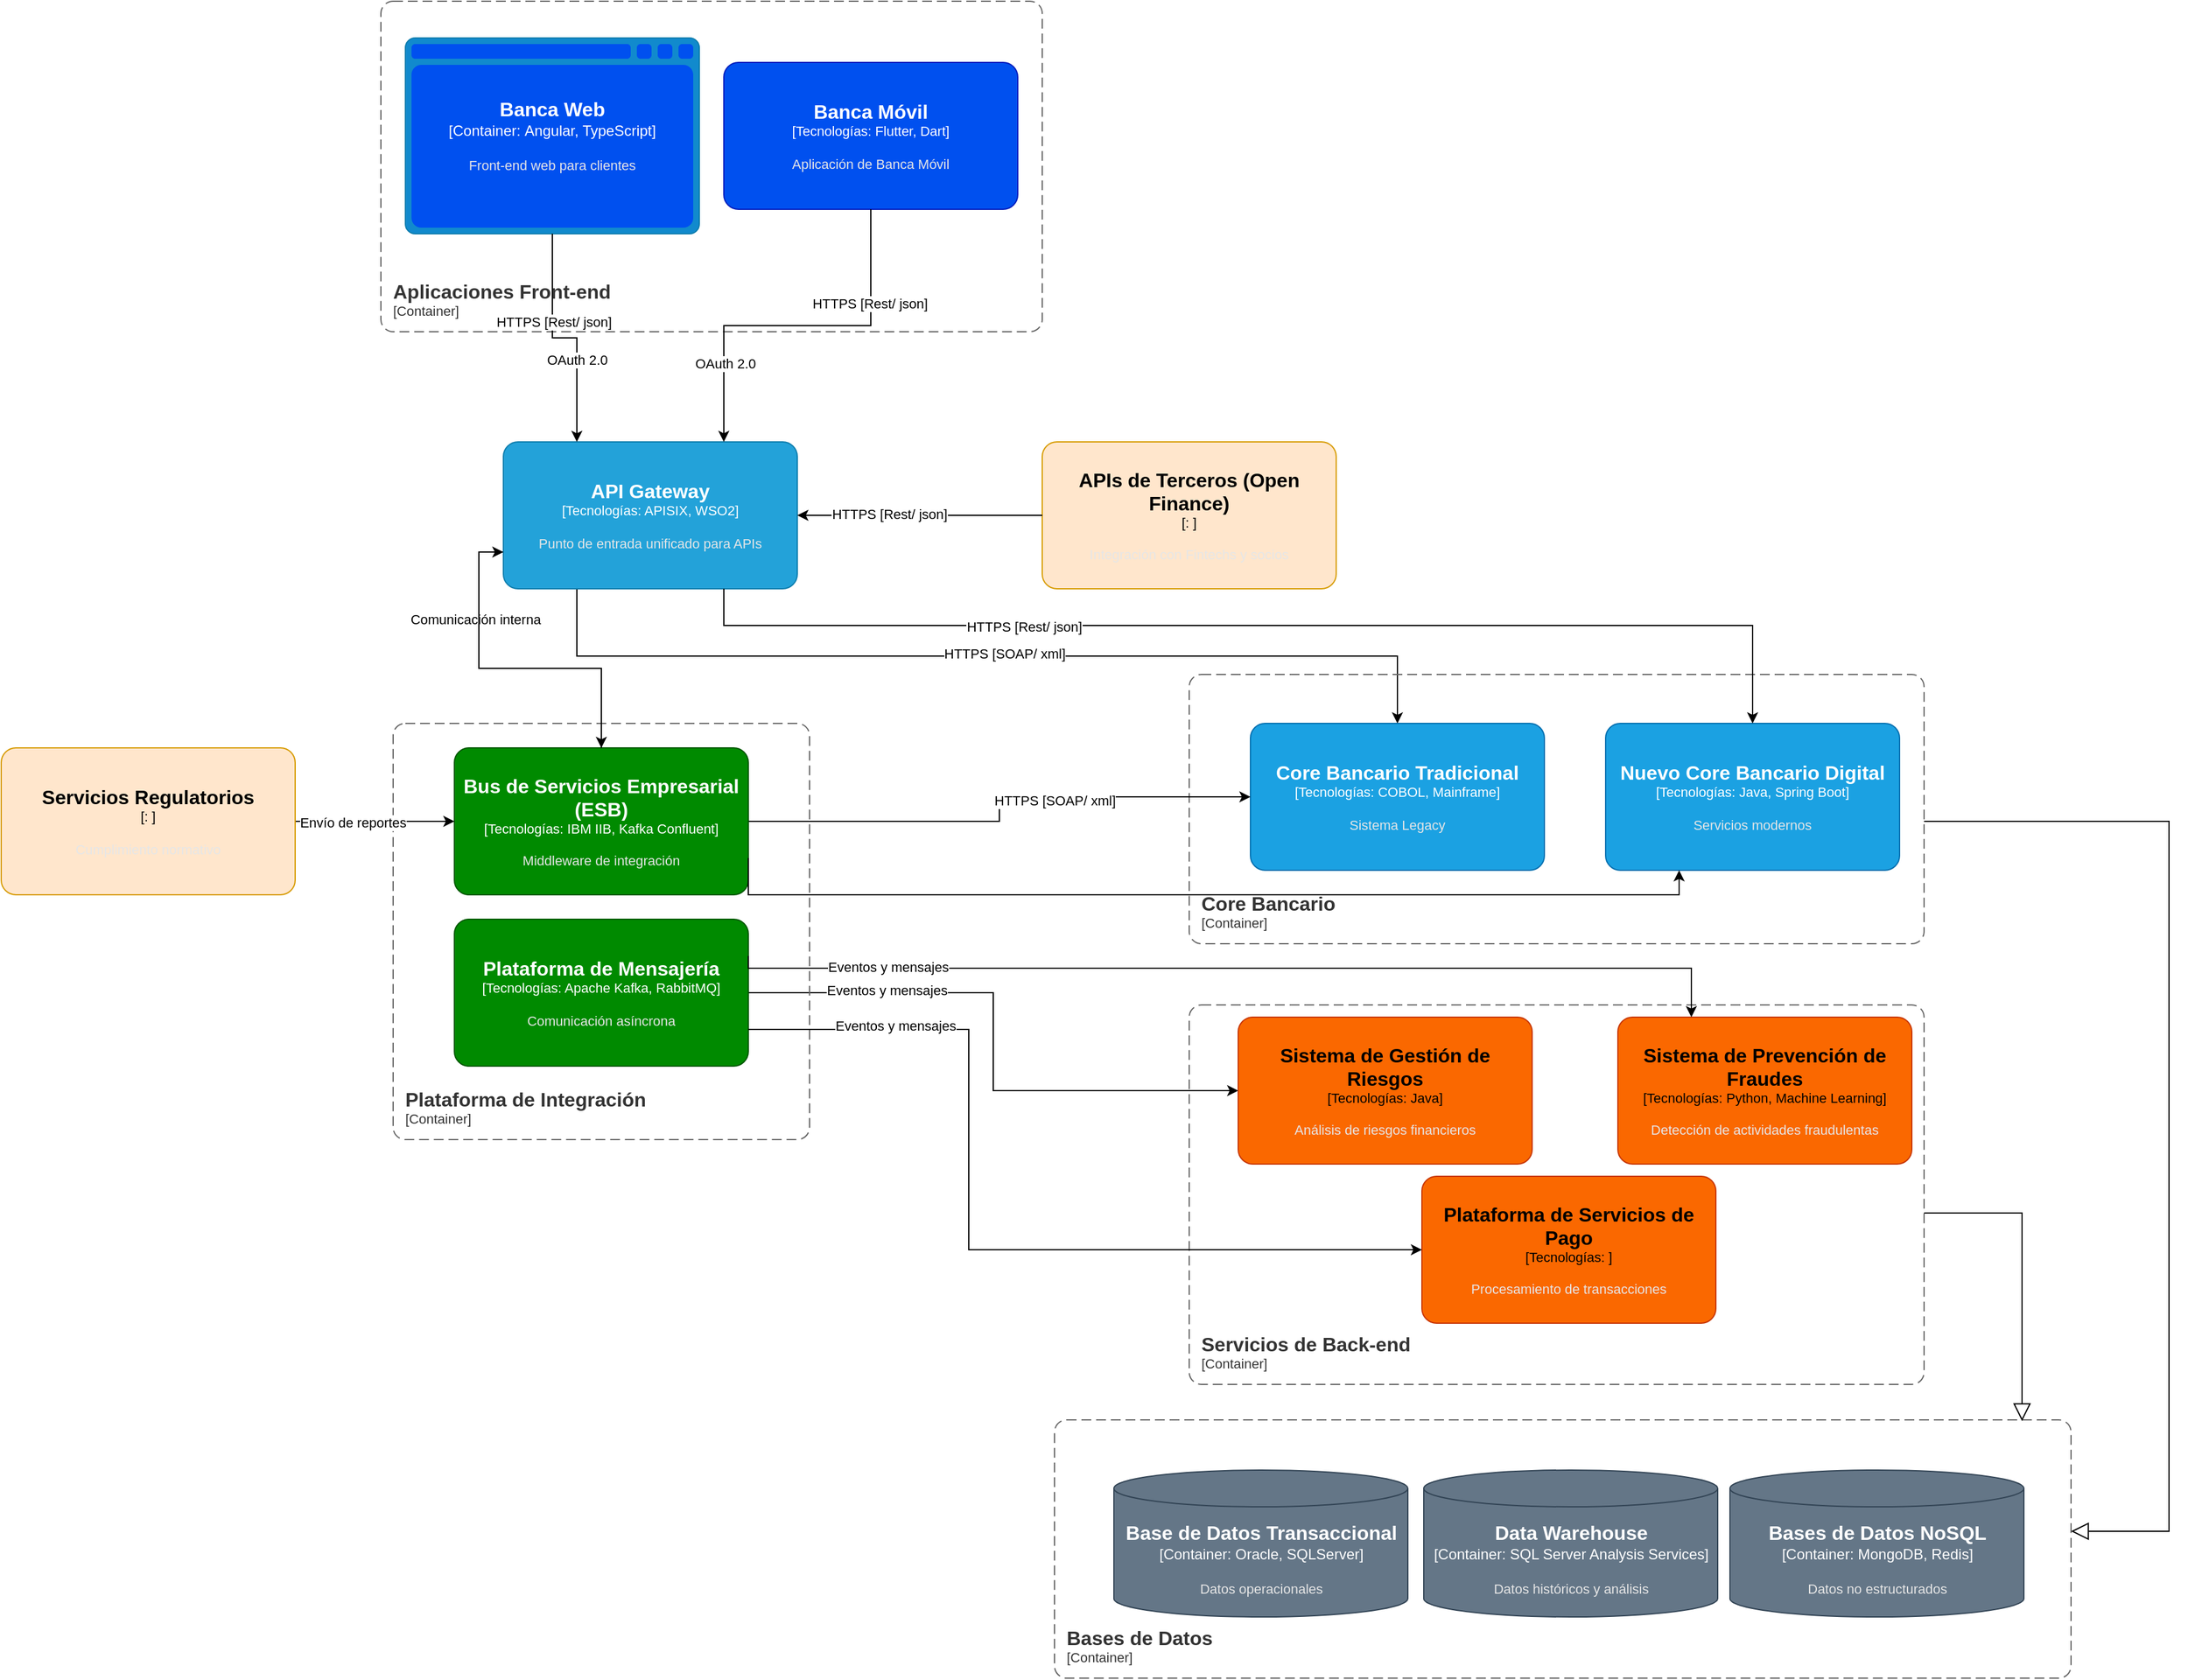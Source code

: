 <mxfile version="24.8.4">
  <diagram name="Página-1" id="cUPJt4c-NPS5_DZnxt7G">
    <mxGraphModel dx="2514" dy="868" grid="1" gridSize="10" guides="1" tooltips="1" connect="1" arrows="1" fold="1" page="1" pageScale="1" pageWidth="827" pageHeight="1169" math="0" shadow="0">
      <root>
        <mxCell id="0" />
        <mxCell id="1" parent="0" />
        <mxCell id="RnIWiN-fcMWvoxwbztWK-38" style="edgeStyle=orthogonalEdgeStyle;rounded=0;orthogonalLoop=1;jettySize=auto;html=1;exitX=0.25;exitY=1;exitDx=0;exitDy=0;exitPerimeter=0;" edge="1" parent="1" source="RnIWiN-fcMWvoxwbztWK-9" target="RnIWiN-fcMWvoxwbztWK-14">
          <mxGeometry relative="1" as="geometry" />
        </mxCell>
        <mxCell id="RnIWiN-fcMWvoxwbztWK-44" value="HTTPS [SOAP/ xml]" style="edgeLabel;html=1;align=center;verticalAlign=middle;resizable=0;points=[];" vertex="1" connectable="0" parent="RnIWiN-fcMWvoxwbztWK-38">
          <mxGeometry x="0.035" y="2" relative="1" as="geometry">
            <mxPoint as="offset" />
          </mxGeometry>
        </mxCell>
        <mxCell id="RnIWiN-fcMWvoxwbztWK-40" style="edgeStyle=orthogonalEdgeStyle;rounded=0;orthogonalLoop=1;jettySize=auto;html=1;exitX=0;exitY=0.75;exitDx=0;exitDy=0;exitPerimeter=0;" edge="1" parent="1" source="RnIWiN-fcMWvoxwbztWK-9" target="RnIWiN-fcMWvoxwbztWK-17">
          <mxGeometry relative="1" as="geometry" />
        </mxCell>
        <mxCell id="RnIWiN-fcMWvoxwbztWK-41" value="Comunicación interna" style="edgeLabel;html=1;align=center;verticalAlign=middle;resizable=0;points=[];" vertex="1" connectable="0" parent="RnIWiN-fcMWvoxwbztWK-40">
          <mxGeometry x="-0.465" y="-3" relative="1" as="geometry">
            <mxPoint as="offset" />
          </mxGeometry>
        </mxCell>
        <object placeholders="1" c4Name="API Gateway" c4Type="Tecnologías" c4Technology="APISIX, WSO2" c4Description="Punto de entrada unificado para APIs" label="&lt;font style=&quot;font-size: 16px&quot;&gt;&lt;b&gt;%c4Name%&lt;/b&gt;&lt;/font&gt;&lt;div&gt;[%c4Type%: %c4Technology%]&lt;/div&gt;&lt;br&gt;&lt;div&gt;&lt;font style=&quot;font-size: 11px&quot;&gt;&lt;font color=&quot;#E6E6E6&quot;&gt;%c4Description%&lt;/font&gt;&lt;/div&gt;" id="RnIWiN-fcMWvoxwbztWK-9">
          <mxCell style="rounded=1;whiteSpace=wrap;html=1;fontSize=11;labelBackgroundColor=none;fillColor=#23A2D9;fontColor=#ffffff;align=center;arcSize=10;strokeColor=#0E7DAD;metaEdit=1;resizable=0;points=[[0.25,0,0],[0.5,0,0],[0.75,0,0],[1,0.25,0],[1,0.5,0],[1,0.75,0],[0.75,1,0],[0.5,1,0],[0.25,1,0],[0,0.75,0],[0,0.5,0],[0,0.25,0]];" vertex="1" parent="1">
            <mxGeometry y="370" width="240" height="120" as="geometry" />
          </mxCell>
        </object>
        <object placeholders="1" c4Name="Banca Móvil" c4Type="Tecnologías" c4Technology="Flutter, Dart" c4Description="Aplicación de Banca Móvil" label="&lt;font style=&quot;font-size: 16px&quot;&gt;&lt;b&gt;%c4Name%&lt;/b&gt;&lt;/font&gt;&lt;div&gt;[%c4Type%: %c4Technology%]&lt;/div&gt;&lt;br&gt;&lt;div&gt;&lt;font style=&quot;font-size: 11px&quot;&gt;&lt;font color=&quot;#E6E6E6&quot;&gt;%c4Description%&lt;/font&gt;&lt;/div&gt;" id="RnIWiN-fcMWvoxwbztWK-10">
          <mxCell style="rounded=1;whiteSpace=wrap;html=1;fontSize=11;labelBackgroundColor=none;fillColor=#0050ef;fontColor=#ffffff;align=center;arcSize=10;strokeColor=#001DBC;metaEdit=1;resizable=0;points=[[0.25,0,0],[0.5,0,0],[0.75,0,0],[1,0.25,0],[1,0.5,0],[1,0.75,0],[0.75,1,0],[0.5,1,0],[0.25,1,0],[0,0.75,0],[0,0.5,0],[0,0.25,0]];" vertex="1" parent="1">
            <mxGeometry x="180" y="60" width="240" height="120" as="geometry" />
          </mxCell>
        </object>
        <object placeholders="1" c4Name="Aplicaciones Front-end" c4Type="ContainerScopeBoundary" c4Application="Container" label="&lt;font style=&quot;font-size: 16px&quot;&gt;&lt;b&gt;&lt;div style=&quot;text-align: left&quot;&gt;%c4Name%&lt;/div&gt;&lt;/b&gt;&lt;/font&gt;&lt;div style=&quot;text-align: left&quot;&gt;[%c4Application%]&lt;/div&gt;" id="RnIWiN-fcMWvoxwbztWK-12">
          <mxCell style="rounded=1;fontSize=11;whiteSpace=wrap;html=1;dashed=1;arcSize=20;fillColor=none;strokeColor=#666666;fontColor=#333333;labelBackgroundColor=none;align=left;verticalAlign=bottom;labelBorderColor=none;spacingTop=0;spacing=10;dashPattern=8 4;metaEdit=1;rotatable=0;perimeter=rectanglePerimeter;noLabel=0;labelPadding=0;allowArrows=0;connectable=0;expand=0;recursiveResize=0;editable=1;pointerEvents=0;absoluteArcSize=1;points=[[0.25,0,0],[0.5,0,0],[0.75,0,0],[1,0.25,0],[1,0.5,0],[1,0.75,0],[0.75,1,0],[0.5,1,0],[0.25,1,0],[0,0.75,0],[0,0.5,0],[0,0.25,0]];" vertex="1" parent="1">
            <mxGeometry x="-100" y="10" width="540" height="270" as="geometry" />
          </mxCell>
        </object>
        <object placeholders="1" c4Name="Banca Web" c4Type="Container" c4Technology="Angular, TypeScript" c4Description="Front-end web para clientes" label="&lt;font style=&quot;font-size: 16px&quot;&gt;&lt;b&gt;%c4Name%&lt;/b&gt;&lt;/font&gt;&lt;div&gt;[%c4Type%:&amp;nbsp;%c4Technology%]&lt;/div&gt;&lt;br&gt;&lt;div&gt;&lt;font style=&quot;font-size: 11px&quot;&gt;&lt;font color=&quot;#E6E6E6&quot;&gt;%c4Description%&lt;/font&gt;&lt;/div&gt;" id="RnIWiN-fcMWvoxwbztWK-13">
          <mxCell style="shape=mxgraph.c4.webBrowserContainer2;whiteSpace=wrap;html=1;boundedLbl=1;rounded=0;labelBackgroundColor=none;strokeColor=#001DBC;fillColor=#0050ef;strokeColor=#118ACD;strokeColor2=#0E7DAD;fontSize=12;fontColor=#ffffff;align=center;metaEdit=1;points=[[0.5,0,0],[1,0.25,0],[1,0.5,0],[1,0.75,0],[0.5,1,0],[0,0.75,0],[0,0.5,0],[0,0.25,0]];resizable=0;" vertex="1" parent="1">
            <mxGeometry x="-80" y="40" width="240" height="160" as="geometry" />
          </mxCell>
        </object>
        <object placeholders="1" c4Name="Core Bancario Tradicional" c4Type="Tecnologías" c4Technology="COBOL, Mainframe" c4Description="Sistema Legacy" label="&lt;font style=&quot;font-size: 16px&quot;&gt;&lt;b&gt;%c4Name%&lt;/b&gt;&lt;/font&gt;&lt;div&gt;[%c4Type%: %c4Technology%]&lt;/div&gt;&lt;br&gt;&lt;div&gt;&lt;font style=&quot;font-size: 11px&quot;&gt;&lt;font color=&quot;#E6E6E6&quot;&gt;%c4Description%&lt;/font&gt;&lt;/div&gt;" id="RnIWiN-fcMWvoxwbztWK-14">
          <mxCell style="rounded=1;whiteSpace=wrap;html=1;fontSize=11;labelBackgroundColor=none;fillColor=#1ba1e2;align=center;arcSize=10;strokeColor=#006EAF;metaEdit=1;resizable=0;points=[[0.25,0,0],[0.5,0,0],[0.75,0,0],[1,0.25,0],[1,0.5,0],[1,0.75,0],[0.75,1,0],[0.5,1,0],[0.25,1,0],[0,0.75,0],[0,0.5,0],[0,0.25,0]];fontColor=#ffffff;" vertex="1" parent="1">
            <mxGeometry x="610" y="600" width="240" height="120" as="geometry" />
          </mxCell>
        </object>
        <object placeholders="1" c4Name="Nuevo Core Bancario Digital" c4Type="Tecnologías" c4Technology="Java, Spring Boot" c4Description="Servicios modernos" label="&lt;font style=&quot;font-size: 16px&quot;&gt;&lt;b&gt;%c4Name%&lt;/b&gt;&lt;/font&gt;&lt;div&gt;[%c4Type%: %c4Technology%]&lt;/div&gt;&lt;br&gt;&lt;div&gt;&lt;font style=&quot;font-size: 11px&quot;&gt;&lt;font color=&quot;#E6E6E6&quot;&gt;%c4Description%&lt;/font&gt;&lt;/div&gt;" id="RnIWiN-fcMWvoxwbztWK-15">
          <mxCell style="rounded=1;whiteSpace=wrap;html=1;fontSize=11;labelBackgroundColor=none;fillColor=#1ba1e2;align=center;arcSize=10;strokeColor=#006EAF;metaEdit=1;resizable=0;points=[[0.25,0,0],[0.5,0,0],[0.75,0,0],[1,0.25,0],[1,0.5,0],[1,0.75,0],[0.75,1,0],[0.5,1,0],[0.25,1,0],[0,0.75,0],[0,0.5,0],[0,0.25,0]];fontColor=#ffffff;" vertex="1" parent="1">
            <mxGeometry x="900" y="600" width="240" height="120" as="geometry" />
          </mxCell>
        </object>
        <object placeholders="1" c4Name="Core Bancario" c4Type="ContainerScopeBoundary" c4Application="Container" label="&lt;font style=&quot;font-size: 16px&quot;&gt;&lt;b&gt;&lt;div style=&quot;text-align: left&quot;&gt;%c4Name%&lt;/div&gt;&lt;/b&gt;&lt;/font&gt;&lt;div style=&quot;text-align: left&quot;&gt;[%c4Application%]&lt;/div&gt;" id="RnIWiN-fcMWvoxwbztWK-16">
          <mxCell style="rounded=1;fontSize=11;whiteSpace=wrap;html=1;dashed=1;arcSize=20;fillColor=none;strokeColor=#666666;fontColor=#333333;labelBackgroundColor=none;align=left;verticalAlign=bottom;labelBorderColor=none;spacingTop=0;spacing=10;dashPattern=8 4;metaEdit=1;rotatable=0;perimeter=rectanglePerimeter;noLabel=0;labelPadding=0;allowArrows=0;connectable=0;expand=0;recursiveResize=0;editable=1;pointerEvents=0;absoluteArcSize=1;points=[[0.25,0,0],[0.5,0,0],[0.75,0,0],[1,0.25,0],[1,0.5,0],[1,0.75,0],[0.75,1,0],[0.5,1,0],[0.25,1,0],[0,0.75,0],[0,0.5,0],[0,0.25,0]];" vertex="1" parent="1">
            <mxGeometry x="560" y="560" width="600" height="220" as="geometry" />
          </mxCell>
        </object>
        <mxCell id="RnIWiN-fcMWvoxwbztWK-46" style="edgeStyle=orthogonalEdgeStyle;rounded=0;orthogonalLoop=1;jettySize=auto;html=1;exitX=1;exitY=0.5;exitDx=0;exitDy=0;exitPerimeter=0;" edge="1" parent="1" source="RnIWiN-fcMWvoxwbztWK-17" target="RnIWiN-fcMWvoxwbztWK-14">
          <mxGeometry relative="1" as="geometry" />
        </mxCell>
        <mxCell id="RnIWiN-fcMWvoxwbztWK-60" value="HTTPS [SOAP/ xml]" style="edgeLabel;html=1;align=center;verticalAlign=middle;resizable=0;points=[];" vertex="1" connectable="0" parent="RnIWiN-fcMWvoxwbztWK-46">
          <mxGeometry x="0.254" y="-3" relative="1" as="geometry">
            <mxPoint as="offset" />
          </mxGeometry>
        </mxCell>
        <object placeholders="1" c4Name="Bus de Servicios Empresarial (ESB)" c4Type="Tecnologías" c4Technology="IBM IIB,  Kafka Confluent" c4Description="Middleware de integración" label="&lt;font style=&quot;font-size: 16px&quot;&gt;&lt;b&gt;%c4Name%&lt;/b&gt;&lt;/font&gt;&lt;div&gt;[%c4Type%: %c4Technology%]&lt;/div&gt;&lt;br&gt;&lt;div&gt;&lt;font style=&quot;font-size: 11px&quot;&gt;&lt;font color=&quot;#E6E6E6&quot;&gt;%c4Description%&lt;/font&gt;&lt;/div&gt;" id="RnIWiN-fcMWvoxwbztWK-17">
          <mxCell style="rounded=1;whiteSpace=wrap;html=1;fontSize=11;labelBackgroundColor=none;fillColor=#008a00;fontColor=#ffffff;align=center;arcSize=10;strokeColor=#005700;metaEdit=1;resizable=0;points=[[0.25,0,0],[0.5,0,0],[0.75,0,0],[1,0.25,0],[1,0.5,0],[1,0.75,0],[0.75,1,0],[0.5,1,0],[0.25,1,0],[0,0.75,0],[0,0.5,0],[0,0.25,0]];" vertex="1" parent="1">
            <mxGeometry x="-40" y="620" width="240" height="120" as="geometry" />
          </mxCell>
        </object>
        <mxCell id="RnIWiN-fcMWvoxwbztWK-48" style="edgeStyle=orthogonalEdgeStyle;rounded=0;orthogonalLoop=1;jettySize=auto;html=1;" edge="1" parent="1" source="RnIWiN-fcMWvoxwbztWK-18" target="RnIWiN-fcMWvoxwbztWK-22">
          <mxGeometry relative="1" as="geometry" />
        </mxCell>
        <mxCell id="RnIWiN-fcMWvoxwbztWK-52" value="Eventos y mensajes" style="edgeLabel;html=1;align=center;verticalAlign=middle;resizable=0;points=[];" vertex="1" connectable="0" parent="RnIWiN-fcMWvoxwbztWK-48">
          <mxGeometry x="-0.532" y="2" relative="1" as="geometry">
            <mxPoint as="offset" />
          </mxGeometry>
        </mxCell>
        <object placeholders="1" c4Name="Plataforma de Mensajería" c4Type="Tecnologías" c4Technology="Apache Kafka, RabbitMQ" c4Description="Comunicación asíncrona" label="&lt;font style=&quot;font-size: 16px&quot;&gt;&lt;b&gt;%c4Name%&lt;/b&gt;&lt;/font&gt;&lt;div&gt;[%c4Type%: %c4Technology%]&lt;/div&gt;&lt;br&gt;&lt;div&gt;&lt;font style=&quot;font-size: 11px&quot;&gt;&lt;font color=&quot;#E6E6E6&quot;&gt;%c4Description%&lt;/font&gt;&lt;/div&gt;" id="RnIWiN-fcMWvoxwbztWK-18">
          <mxCell style="rounded=1;whiteSpace=wrap;html=1;fontSize=11;labelBackgroundColor=none;fillColor=#008a00;fontColor=#ffffff;align=center;arcSize=10;strokeColor=#005700;metaEdit=1;resizable=0;points=[[0.25,0,0],[0.5,0,0],[0.75,0,0],[1,0.25,0],[1,0.5,0],[1,0.75,0],[0.75,1,0],[0.5,1,0],[0.25,1,0],[0,0.75,0],[0,0.5,0],[0,0.25,0]];" vertex="1" parent="1">
            <mxGeometry x="-40" y="760" width="240" height="120" as="geometry" />
          </mxCell>
        </object>
        <object placeholders="1" c4Name="Plataforma de Integración" c4Type="ContainerScopeBoundary" c4Application="Container" label="&lt;font style=&quot;font-size: 16px&quot;&gt;&lt;b&gt;&lt;div style=&quot;text-align: left&quot;&gt;%c4Name%&lt;/div&gt;&lt;/b&gt;&lt;/font&gt;&lt;div style=&quot;text-align: left&quot;&gt;[%c4Application%]&lt;/div&gt;" id="RnIWiN-fcMWvoxwbztWK-19">
          <mxCell style="rounded=1;fontSize=11;whiteSpace=wrap;html=1;dashed=1;arcSize=20;fillColor=none;strokeColor=#666666;fontColor=#333333;labelBackgroundColor=none;align=left;verticalAlign=bottom;labelBorderColor=none;spacingTop=0;spacing=10;dashPattern=8 4;metaEdit=1;rotatable=0;perimeter=rectanglePerimeter;noLabel=0;labelPadding=0;allowArrows=0;connectable=0;expand=0;recursiveResize=0;editable=1;pointerEvents=0;absoluteArcSize=1;points=[[0.25,0,0],[0.5,0,0],[0.75,0,0],[1,0.25,0],[1,0.5,0],[1,0.75,0],[0.75,1,0],[0.5,1,0],[0.25,1,0],[0,0.75,0],[0,0.5,0],[0,0.25,0]];" vertex="1" parent="1">
            <mxGeometry x="-90" y="600" width="340" height="340" as="geometry" />
          </mxCell>
        </object>
        <object placeholders="1" c4Name="Sistema de Prevención de Fraudes" c4Type="Tecnologías" c4Technology="Python, Machine Learning" c4Description="Detección de actividades fraudulentas" label="&lt;font style=&quot;font-size: 16px&quot;&gt;&lt;b&gt;%c4Name%&lt;/b&gt;&lt;/font&gt;&lt;div&gt;[%c4Type%: %c4Technology%]&lt;/div&gt;&lt;br&gt;&lt;div&gt;&lt;font style=&quot;font-size: 11px&quot;&gt;&lt;font color=&quot;#E6E6E6&quot;&gt;%c4Description%&lt;/font&gt;&lt;/div&gt;" id="RnIWiN-fcMWvoxwbztWK-20">
          <mxCell style="rounded=1;whiteSpace=wrap;html=1;fontSize=11;labelBackgroundColor=none;fillColor=#fa6800;fontColor=#000000;align=center;arcSize=10;strokeColor=#C73500;metaEdit=1;resizable=0;points=[[0.25,0,0],[0.5,0,0],[0.75,0,0],[1,0.25,0],[1,0.5,0],[1,0.75,0],[0.75,1,0],[0.5,1,0],[0.25,1,0],[0,0.75,0],[0,0.5,0],[0,0.25,0]];" vertex="1" parent="1">
            <mxGeometry x="910" y="840" width="240" height="120" as="geometry" />
          </mxCell>
        </object>
        <object placeholders="1" c4Name="Plataforma de Servicios de Pago" c4Type="Tecnologías" c4Technology="" c4Description="Procesamiento de transacciones" label="&lt;font style=&quot;font-size: 16px&quot;&gt;&lt;b&gt;%c4Name%&lt;/b&gt;&lt;/font&gt;&lt;div&gt;[%c4Type%: %c4Technology%]&lt;/div&gt;&lt;br&gt;&lt;div&gt;&lt;font style=&quot;font-size: 11px&quot;&gt;&lt;font color=&quot;#E6E6E6&quot;&gt;%c4Description%&lt;/font&gt;&lt;/div&gt;" id="RnIWiN-fcMWvoxwbztWK-21">
          <mxCell style="rounded=1;whiteSpace=wrap;html=1;fontSize=11;labelBackgroundColor=none;fillColor=#fa6800;fontColor=#000000;align=center;arcSize=10;strokeColor=#C73500;metaEdit=1;resizable=0;points=[[0.25,0,0],[0.5,0,0],[0.75,0,0],[1,0.25,0],[1,0.5,0],[1,0.75,0],[0.75,1,0],[0.5,1,0],[0.25,1,0],[0,0.75,0],[0,0.5,0],[0,0.25,0]];" vertex="1" parent="1">
            <mxGeometry x="750" y="970" width="240" height="120" as="geometry" />
          </mxCell>
        </object>
        <object placeholders="1" c4Name="Sistema de Gestión de Riesgos" c4Type="Tecnologías" c4Technology="Java" c4Description="Análisis de riesgos financieros" label="&lt;font style=&quot;font-size: 16px&quot;&gt;&lt;b&gt;%c4Name%&lt;/b&gt;&lt;/font&gt;&lt;div&gt;[%c4Type%: %c4Technology%]&lt;/div&gt;&lt;br&gt;&lt;div&gt;&lt;font style=&quot;font-size: 11px&quot;&gt;&lt;font color=&quot;#E6E6E6&quot;&gt;%c4Description%&lt;/font&gt;&lt;/div&gt;" id="RnIWiN-fcMWvoxwbztWK-22">
          <mxCell style="rounded=1;whiteSpace=wrap;html=1;fontSize=11;labelBackgroundColor=none;fillColor=#fa6800;fontColor=#000000;align=center;arcSize=10;strokeColor=#C73500;metaEdit=1;resizable=0;points=[[0.25,0,0],[0.5,0,0],[0.75,0,0],[1,0.25,0],[1,0.5,0],[1,0.75,0],[0.75,1,0],[0.5,1,0],[0.25,1,0],[0,0.75,0],[0,0.5,0],[0,0.25,0]];" vertex="1" parent="1">
            <mxGeometry x="600" y="840" width="240" height="120" as="geometry" />
          </mxCell>
        </object>
        <object placeholders="1" c4Name="Servicios de Back-end" c4Type="ContainerScopeBoundary" c4Application="Container" label="&lt;font style=&quot;font-size: 16px&quot;&gt;&lt;b&gt;&lt;div style=&quot;text-align: left&quot;&gt;%c4Name%&lt;/div&gt;&lt;/b&gt;&lt;/font&gt;&lt;div style=&quot;text-align: left&quot;&gt;[%c4Application%]&lt;/div&gt;" id="RnIWiN-fcMWvoxwbztWK-23">
          <mxCell style="rounded=1;fontSize=11;whiteSpace=wrap;html=1;dashed=1;arcSize=20;fillColor=none;strokeColor=#666666;fontColor=#333333;labelBackgroundColor=none;align=left;verticalAlign=bottom;labelBorderColor=none;spacingTop=0;spacing=10;dashPattern=8 4;metaEdit=1;rotatable=0;perimeter=rectanglePerimeter;noLabel=0;labelPadding=0;allowArrows=0;connectable=0;expand=0;recursiveResize=0;editable=1;pointerEvents=0;absoluteArcSize=1;points=[[0.25,0,0],[0.5,0,0],[0.75,0,0],[1,0.25,0],[1,0.5,0],[1,0.75,0],[0.75,1,0],[0.5,1,0],[0.25,1,0],[0,0.75,0],[0,0.5,0],[0,0.25,0]];" vertex="1" parent="1">
            <mxGeometry x="560" y="830" width="600" height="310" as="geometry" />
          </mxCell>
        </object>
        <object placeholders="1" c4Name="Base de Datos Transaccional" c4Type="Container" c4Technology="Oracle, SQLServer" c4Description="Datos operacionales" label="&lt;font style=&quot;font-size: 16px&quot;&gt;&lt;b&gt;%c4Name%&lt;/b&gt;&lt;/font&gt;&lt;div&gt;[%c4Type%:&amp;nbsp;%c4Technology%]&lt;/div&gt;&lt;br&gt;&lt;div&gt;&lt;font style=&quot;font-size: 11px&quot;&gt;&lt;font color=&quot;#E6E6E6&quot;&gt;%c4Description%&lt;/font&gt;&lt;/div&gt;" id="RnIWiN-fcMWvoxwbztWK-24">
          <mxCell style="shape=cylinder3;size=15;whiteSpace=wrap;html=1;boundedLbl=1;rounded=0;labelBackgroundColor=none;fillColor=#647687;fontSize=12;fontColor=#ffffff;align=center;strokeColor=#314354;metaEdit=1;points=[[0.5,0,0],[1,0.25,0],[1,0.5,0],[1,0.75,0],[0.5,1,0],[0,0.75,0],[0,0.5,0],[0,0.25,0]];resizable=0;" vertex="1" parent="1">
            <mxGeometry x="498.5" y="1210" width="240" height="120" as="geometry" />
          </mxCell>
        </object>
        <object placeholders="1" c4Name="Data Warehouse" c4Type="Container" c4Technology="SQL Server Analysis Services" c4Description="Datos históricos y análisis" label="&lt;font style=&quot;font-size: 16px&quot;&gt;&lt;b&gt;%c4Name%&lt;/b&gt;&lt;/font&gt;&lt;div&gt;[%c4Type%:&amp;nbsp;%c4Technology%]&lt;/div&gt;&lt;br&gt;&lt;div&gt;&lt;font style=&quot;font-size: 11px&quot;&gt;&lt;font color=&quot;#E6E6E6&quot;&gt;%c4Description%&lt;/font&gt;&lt;/div&gt;" id="RnIWiN-fcMWvoxwbztWK-25">
          <mxCell style="shape=cylinder3;size=15;whiteSpace=wrap;html=1;boundedLbl=1;rounded=0;labelBackgroundColor=none;fillColor=#647687;fontSize=12;fontColor=#ffffff;align=center;strokeColor=#314354;metaEdit=1;points=[[0.5,0,0],[1,0.25,0],[1,0.5,0],[1,0.75,0],[0.5,1,0],[0,0.75,0],[0,0.5,0],[0,0.25,0]];resizable=0;" vertex="1" parent="1">
            <mxGeometry x="751.5" y="1210" width="240" height="120" as="geometry" />
          </mxCell>
        </object>
        <object placeholders="1" c4Name="Bases de Datos NoSQL" c4Type="Container" c4Technology="MongoDB, Redis" c4Description="Datos no estructurados" label="&lt;font style=&quot;font-size: 16px&quot;&gt;&lt;b&gt;%c4Name%&lt;/b&gt;&lt;/font&gt;&lt;div&gt;[%c4Type%:&amp;nbsp;%c4Technology%]&lt;/div&gt;&lt;br&gt;&lt;div&gt;&lt;font style=&quot;font-size: 11px&quot;&gt;&lt;font color=&quot;#E6E6E6&quot;&gt;%c4Description%&lt;/font&gt;&lt;/div&gt;" id="RnIWiN-fcMWvoxwbztWK-26">
          <mxCell style="shape=cylinder3;size=15;whiteSpace=wrap;html=1;boundedLbl=1;rounded=0;labelBackgroundColor=none;fillColor=#647687;fontSize=12;fontColor=#ffffff;align=center;strokeColor=#314354;metaEdit=1;points=[[0.5,0,0],[1,0.25,0],[1,0.5,0],[1,0.75,0],[0.5,1,0],[0,0.75,0],[0,0.5,0],[0,0.25,0]];resizable=0;" vertex="1" parent="1">
            <mxGeometry x="1001.5" y="1210" width="240" height="120" as="geometry" />
          </mxCell>
        </object>
        <object placeholders="1" c4Name="Bases de Datos" c4Type="ContainerScopeBoundary" c4Application="Container" label="&lt;font style=&quot;font-size: 16px&quot;&gt;&lt;b&gt;&lt;div style=&quot;text-align: left&quot;&gt;%c4Name%&lt;/div&gt;&lt;/b&gt;&lt;/font&gt;&lt;div style=&quot;text-align: left&quot;&gt;[%c4Application%]&lt;/div&gt;" id="RnIWiN-fcMWvoxwbztWK-27">
          <mxCell style="rounded=1;fontSize=11;whiteSpace=wrap;html=1;dashed=1;arcSize=20;fillColor=none;strokeColor=#666666;fontColor=#333333;labelBackgroundColor=none;align=left;verticalAlign=bottom;labelBorderColor=none;spacingTop=0;spacing=10;dashPattern=8 4;metaEdit=1;rotatable=0;perimeter=rectanglePerimeter;noLabel=0;labelPadding=0;allowArrows=0;connectable=0;expand=0;recursiveResize=0;editable=1;pointerEvents=0;absoluteArcSize=1;points=[[0.25,0,0],[0.5,0,0],[0.75,0,0],[1,0.25,0],[1,0.5,0],[1,0.75,0],[0.75,1,0],[0.5,1,0],[0.25,1,0],[0,0.75,0],[0,0.5,0],[0,0.25,0]];" vertex="1" parent="1">
            <mxGeometry x="450" y="1169" width="830" height="211" as="geometry" />
          </mxCell>
        </object>
        <object placeholders="1" c4Name="APIs de Terceros (Open Finance)" c4Type="" c4Technology="" c4Description="Integración con Fintechs y socios" label="&lt;font style=&quot;font-size: 16px&quot;&gt;&lt;b&gt;%c4Name%&lt;/b&gt;&lt;/font&gt;&lt;div&gt;[%c4Type%: %c4Technology%]&lt;/div&gt;&lt;br&gt;&lt;div&gt;&lt;font style=&quot;font-size: 11px&quot;&gt;&lt;font color=&quot;#E6E6E6&quot;&gt;%c4Description%&lt;/font&gt;&lt;/div&gt;" id="RnIWiN-fcMWvoxwbztWK-29">
          <mxCell style="rounded=1;whiteSpace=wrap;html=1;fontSize=11;labelBackgroundColor=none;fillColor=#ffe6cc;align=center;arcSize=10;strokeColor=#d79b00;metaEdit=1;resizable=0;points=[[0.25,0,0],[0.5,0,0],[0.75,0,0],[1,0.25,0],[1,0.5,0],[1,0.75,0],[0.75,1,0],[0.5,1,0],[0.25,1,0],[0,0.75,0],[0,0.5,0],[0,0.25,0]];" vertex="1" parent="1">
            <mxGeometry x="440" y="370" width="240" height="120" as="geometry" />
          </mxCell>
        </object>
        <mxCell id="RnIWiN-fcMWvoxwbztWK-58" style="edgeStyle=orthogonalEdgeStyle;rounded=0;orthogonalLoop=1;jettySize=auto;html=1;" edge="1" parent="1" source="RnIWiN-fcMWvoxwbztWK-30" target="RnIWiN-fcMWvoxwbztWK-17">
          <mxGeometry relative="1" as="geometry" />
        </mxCell>
        <mxCell id="RnIWiN-fcMWvoxwbztWK-59" value="Envío de reportes" style="edgeLabel;html=1;align=center;verticalAlign=middle;resizable=0;points=[];" vertex="1" connectable="0" parent="RnIWiN-fcMWvoxwbztWK-58">
          <mxGeometry x="-0.283" y="-1" relative="1" as="geometry">
            <mxPoint as="offset" />
          </mxGeometry>
        </mxCell>
        <object placeholders="1" c4Name="Servicios Regulatorios" c4Type="" c4Technology="" c4Description="Cumplimiento normativo" label="&lt;font style=&quot;font-size: 16px&quot;&gt;&lt;b&gt;%c4Name%&lt;/b&gt;&lt;/font&gt;&lt;div&gt;[%c4Type%: %c4Technology%]&lt;/div&gt;&lt;br&gt;&lt;div&gt;&lt;font style=&quot;font-size: 11px&quot;&gt;&lt;font color=&quot;#E6E6E6&quot;&gt;%c4Description%&lt;/font&gt;&lt;/div&gt;" id="RnIWiN-fcMWvoxwbztWK-30">
          <mxCell style="rounded=1;whiteSpace=wrap;html=1;fontSize=11;labelBackgroundColor=none;fillColor=#ffe6cc;align=center;arcSize=10;strokeColor=#d79b00;metaEdit=1;resizable=0;points=[[0.25,0,0],[0.5,0,0],[0.75,0,0],[1,0.25,0],[1,0.5,0],[1,0.75,0],[0.75,1,0],[0.5,1,0],[0.25,1,0],[0,0.75,0],[0,0.5,0],[0,0.25,0]];" vertex="1" parent="1">
            <mxGeometry x="-410" y="620" width="240" height="120" as="geometry" />
          </mxCell>
        </object>
        <mxCell id="RnIWiN-fcMWvoxwbztWK-32" style="edgeStyle=orthogonalEdgeStyle;rounded=0;orthogonalLoop=1;jettySize=auto;html=1;entryX=0.25;entryY=0;entryDx=0;entryDy=0;entryPerimeter=0;" edge="1" parent="1" source="RnIWiN-fcMWvoxwbztWK-13" target="RnIWiN-fcMWvoxwbztWK-9">
          <mxGeometry relative="1" as="geometry" />
        </mxCell>
        <mxCell id="RnIWiN-fcMWvoxwbztWK-34" value="HTTPS [Rest/ json]" style="edgeLabel;html=1;align=center;verticalAlign=middle;resizable=0;points=[];" vertex="1" connectable="0" parent="RnIWiN-fcMWvoxwbztWK-32">
          <mxGeometry x="-0.244" y="1" relative="1" as="geometry">
            <mxPoint as="offset" />
          </mxGeometry>
        </mxCell>
        <mxCell id="RnIWiN-fcMWvoxwbztWK-35" value="OAuth 2.0" style="edgeLabel;html=1;align=center;verticalAlign=middle;resizable=0;points=[];" vertex="1" connectable="0" parent="RnIWiN-fcMWvoxwbztWK-32">
          <mxGeometry x="0.297" relative="1" as="geometry">
            <mxPoint as="offset" />
          </mxGeometry>
        </mxCell>
        <mxCell id="RnIWiN-fcMWvoxwbztWK-33" style="edgeStyle=orthogonalEdgeStyle;rounded=0;orthogonalLoop=1;jettySize=auto;html=1;entryX=0.75;entryY=0;entryDx=0;entryDy=0;entryPerimeter=0;" edge="1" parent="1" source="RnIWiN-fcMWvoxwbztWK-10" target="RnIWiN-fcMWvoxwbztWK-9">
          <mxGeometry relative="1" as="geometry" />
        </mxCell>
        <mxCell id="RnIWiN-fcMWvoxwbztWK-36" value="HTTPS [Rest/ json]" style="edgeLabel;html=1;align=center;verticalAlign=middle;resizable=0;points=[];" vertex="1" connectable="0" parent="RnIWiN-fcMWvoxwbztWK-33">
          <mxGeometry x="-0.506" y="-1" relative="1" as="geometry">
            <mxPoint as="offset" />
          </mxGeometry>
        </mxCell>
        <mxCell id="RnIWiN-fcMWvoxwbztWK-37" value="OAuth 2.0" style="edgeLabel;html=1;align=center;verticalAlign=middle;resizable=0;points=[];" vertex="1" connectable="0" parent="RnIWiN-fcMWvoxwbztWK-33">
          <mxGeometry x="0.588" y="1" relative="1" as="geometry">
            <mxPoint as="offset" />
          </mxGeometry>
        </mxCell>
        <mxCell id="RnIWiN-fcMWvoxwbztWK-39" style="edgeStyle=orthogonalEdgeStyle;rounded=0;orthogonalLoop=1;jettySize=auto;html=1;exitX=0.75;exitY=1;exitDx=0;exitDy=0;exitPerimeter=0;entryX=0.5;entryY=0;entryDx=0;entryDy=0;entryPerimeter=0;" edge="1" parent="1" source="RnIWiN-fcMWvoxwbztWK-9" target="RnIWiN-fcMWvoxwbztWK-15">
          <mxGeometry relative="1" as="geometry">
            <Array as="points">
              <mxPoint x="180" y="520" />
              <mxPoint x="1020" y="520" />
            </Array>
          </mxGeometry>
        </mxCell>
        <mxCell id="RnIWiN-fcMWvoxwbztWK-43" value="HTTPS [Rest/ json]" style="edgeLabel;html=1;align=center;verticalAlign=middle;resizable=0;points=[];" vertex="1" connectable="0" parent="RnIWiN-fcMWvoxwbztWK-39">
          <mxGeometry x="-0.421" y="-1" relative="1" as="geometry">
            <mxPoint as="offset" />
          </mxGeometry>
        </mxCell>
        <mxCell id="RnIWiN-fcMWvoxwbztWK-45" style="edgeStyle=orthogonalEdgeStyle;rounded=0;orthogonalLoop=1;jettySize=auto;html=1;entryX=0;entryY=0.75;entryDx=0;entryDy=0;entryPerimeter=0;" edge="1" parent="1" source="RnIWiN-fcMWvoxwbztWK-17" target="RnIWiN-fcMWvoxwbztWK-9">
          <mxGeometry relative="1" as="geometry" />
        </mxCell>
        <mxCell id="RnIWiN-fcMWvoxwbztWK-47" style="edgeStyle=orthogonalEdgeStyle;rounded=0;orthogonalLoop=1;jettySize=auto;html=1;exitX=1;exitY=0.75;exitDx=0;exitDy=0;exitPerimeter=0;entryX=0.25;entryY=1;entryDx=0;entryDy=0;entryPerimeter=0;" edge="1" parent="1" source="RnIWiN-fcMWvoxwbztWK-17" target="RnIWiN-fcMWvoxwbztWK-15">
          <mxGeometry relative="1" as="geometry">
            <Array as="points">
              <mxPoint x="200" y="740" />
              <mxPoint x="960" y="740" />
            </Array>
          </mxGeometry>
        </mxCell>
        <mxCell id="RnIWiN-fcMWvoxwbztWK-49" style="edgeStyle=orthogonalEdgeStyle;rounded=0;orthogonalLoop=1;jettySize=auto;html=1;exitX=1;exitY=0.25;exitDx=0;exitDy=0;exitPerimeter=0;entryX=0.25;entryY=0;entryDx=0;entryDy=0;entryPerimeter=0;" edge="1" parent="1" source="RnIWiN-fcMWvoxwbztWK-18" target="RnIWiN-fcMWvoxwbztWK-20">
          <mxGeometry relative="1" as="geometry">
            <Array as="points">
              <mxPoint x="200" y="800" />
              <mxPoint x="970" y="800" />
            </Array>
          </mxGeometry>
        </mxCell>
        <mxCell id="RnIWiN-fcMWvoxwbztWK-51" value="Eventos y mensajes" style="edgeLabel;html=1;align=center;verticalAlign=middle;resizable=0;points=[];" vertex="1" connectable="0" parent="RnIWiN-fcMWvoxwbztWK-49">
          <mxGeometry x="-0.697" y="1" relative="1" as="geometry">
            <mxPoint as="offset" />
          </mxGeometry>
        </mxCell>
        <mxCell id="RnIWiN-fcMWvoxwbztWK-50" style="edgeStyle=orthogonalEdgeStyle;rounded=0;orthogonalLoop=1;jettySize=auto;html=1;exitX=1;exitY=0.75;exitDx=0;exitDy=0;exitPerimeter=0;entryX=0;entryY=0.5;entryDx=0;entryDy=0;entryPerimeter=0;" edge="1" parent="1" source="RnIWiN-fcMWvoxwbztWK-18" target="RnIWiN-fcMWvoxwbztWK-21">
          <mxGeometry relative="1" as="geometry">
            <Array as="points">
              <mxPoint x="380" y="850" />
              <mxPoint x="380" y="1030" />
            </Array>
          </mxGeometry>
        </mxCell>
        <mxCell id="RnIWiN-fcMWvoxwbztWK-53" value="Eventos y mensajes" style="edgeLabel;html=1;align=center;verticalAlign=middle;resizable=0;points=[];" vertex="1" connectable="0" parent="RnIWiN-fcMWvoxwbztWK-50">
          <mxGeometry x="-0.738" y="3" relative="1" as="geometry">
            <mxPoint x="24" as="offset" />
          </mxGeometry>
        </mxCell>
        <mxCell id="RnIWiN-fcMWvoxwbztWK-54" value="" style="edgeStyle=none;html=1;endArrow=block;endFill=0;endSize=12;verticalAlign=bottom;rounded=0;" edge="1" parent="1">
          <mxGeometry width="160" relative="1" as="geometry">
            <mxPoint x="1160" y="1000" as="sourcePoint" />
            <mxPoint x="1240" y="1170" as="targetPoint" />
            <Array as="points">
              <mxPoint x="1240" y="1000" />
            </Array>
          </mxGeometry>
        </mxCell>
        <mxCell id="RnIWiN-fcMWvoxwbztWK-55" value="" style="edgeStyle=none;html=1;endArrow=block;endFill=0;endSize=12;verticalAlign=bottom;rounded=0;" edge="1" parent="1">
          <mxGeometry width="160" relative="1" as="geometry">
            <mxPoint x="1160" y="680" as="sourcePoint" />
            <mxPoint x="1280" y="1260" as="targetPoint" />
            <Array as="points">
              <mxPoint x="1360" y="680" />
              <mxPoint x="1360" y="770" />
              <mxPoint x="1360" y="1260" />
            </Array>
          </mxGeometry>
        </mxCell>
        <mxCell id="RnIWiN-fcMWvoxwbztWK-56" style="edgeStyle=orthogonalEdgeStyle;rounded=0;orthogonalLoop=1;jettySize=auto;html=1;entryX=1;entryY=0.5;entryDx=0;entryDy=0;entryPerimeter=0;" edge="1" parent="1" source="RnIWiN-fcMWvoxwbztWK-29" target="RnIWiN-fcMWvoxwbztWK-9">
          <mxGeometry relative="1" as="geometry" />
        </mxCell>
        <mxCell id="RnIWiN-fcMWvoxwbztWK-57" value="HTTPS [Rest/ json]" style="edgeLabel;html=1;align=center;verticalAlign=middle;resizable=0;points=[];" vertex="1" connectable="0" parent="RnIWiN-fcMWvoxwbztWK-56">
          <mxGeometry x="0.257" y="-1" relative="1" as="geometry">
            <mxPoint as="offset" />
          </mxGeometry>
        </mxCell>
      </root>
    </mxGraphModel>
  </diagram>
</mxfile>
